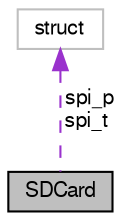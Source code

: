 digraph "SDCard"
{
  edge [fontname="FreeSans",fontsize="10",labelfontname="FreeSans",labelfontsize="10"];
  node [fontname="FreeSans",fontsize="10",shape=record];
  Node1 [label="SDCard",height=0.2,width=0.4,color="black", fillcolor="grey75", style="filled", fontcolor="black"];
  Node2 -> Node1 [dir="back",color="darkorchid3",fontsize="10",style="dashed",label=" spi_p\nspi_t" ,fontname="FreeSans"];
  Node2 [label="struct",height=0.2,width=0.4,color="grey75", fillcolor="white", style="filled"];
}
